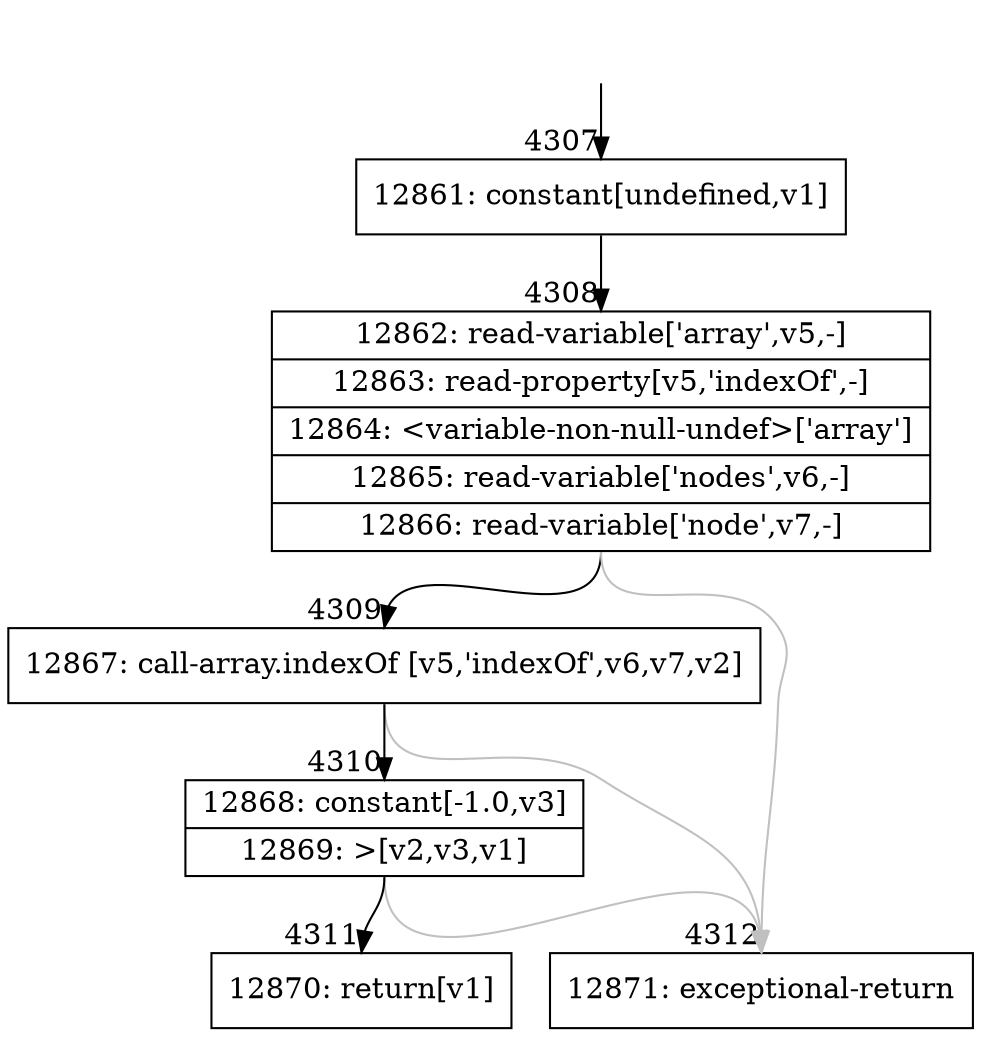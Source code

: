 digraph {
rankdir="TD"
BB_entry310[shape=none,label=""];
BB_entry310 -> BB4307 [tailport=s, headport=n, headlabel="    4307"]
BB4307 [shape=record label="{12861: constant[undefined,v1]}" ] 
BB4307 -> BB4308 [tailport=s, headport=n, headlabel="      4308"]
BB4308 [shape=record label="{12862: read-variable['array',v5,-]|12863: read-property[v5,'indexOf',-]|12864: \<variable-non-null-undef\>['array']|12865: read-variable['nodes',v6,-]|12866: read-variable['node',v7,-]}" ] 
BB4308 -> BB4309 [tailport=s, headport=n, headlabel="      4309"]
BB4308 -> BB4312 [tailport=s, headport=n, color=gray, headlabel="      4312"]
BB4309 [shape=record label="{12867: call-array.indexOf [v5,'indexOf',v6,v7,v2]}" ] 
BB4309 -> BB4310 [tailport=s, headport=n, headlabel="      4310"]
BB4309 -> BB4312 [tailport=s, headport=n, color=gray]
BB4310 [shape=record label="{12868: constant[-1.0,v3]|12869: \>[v2,v3,v1]}" ] 
BB4310 -> BB4311 [tailport=s, headport=n, headlabel="      4311"]
BB4310 -> BB4312 [tailport=s, headport=n, color=gray]
BB4311 [shape=record label="{12870: return[v1]}" ] 
BB4312 [shape=record label="{12871: exceptional-return}" ] 
//#$~ 5938
}
